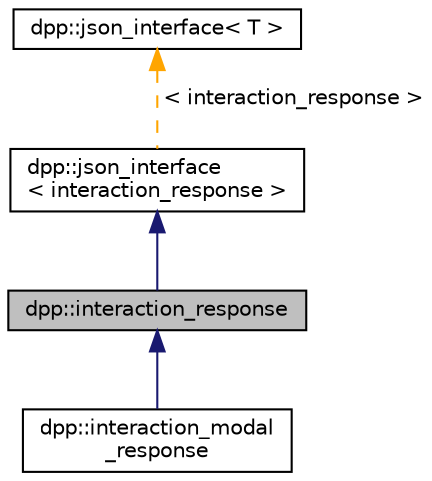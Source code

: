 digraph "dpp::interaction_response"
{
 // INTERACTIVE_SVG=YES
 // LATEX_PDF_SIZE
  bgcolor="transparent";
  edge [fontname="Helvetica",fontsize="10",labelfontname="Helvetica",labelfontsize="10"];
  node [fontname="Helvetica",fontsize="10",shape=record];
  Node1 [label="dpp::interaction_response",height=0.2,width=0.4,color="black", fillcolor="grey75", style="filled", fontcolor="black",tooltip="A response to an interaction, used to reply to a command and initiate a message, which can be hidden ..."];
  Node2 -> Node1 [dir="back",color="midnightblue",fontsize="10",style="solid",fontname="Helvetica"];
  Node2 [label="dpp::json_interface\l\< interaction_response \>",height=0.2,width=0.4,color="black",URL="$structdpp_1_1json__interface.html",tooltip=" "];
  Node3 -> Node2 [dir="back",color="orange",fontsize="10",style="dashed",label=" \< interaction_response \>" ,fontname="Helvetica"];
  Node3 [label="dpp::json_interface\< T \>",height=0.2,width=0.4,color="black",URL="$structdpp_1_1json__interface.html",tooltip="Represents an interface for an object that can optionally implement functions for converting to and f..."];
  Node1 -> Node4 [dir="back",color="midnightblue",fontsize="10",style="solid",fontname="Helvetica"];
  Node4 [label="dpp::interaction_modal\l_response",height=0.2,width=0.4,color="black",URL="$structdpp_1_1interaction__modal__response.html",tooltip="Represents a modal dialog box response to an interaction."];
}
